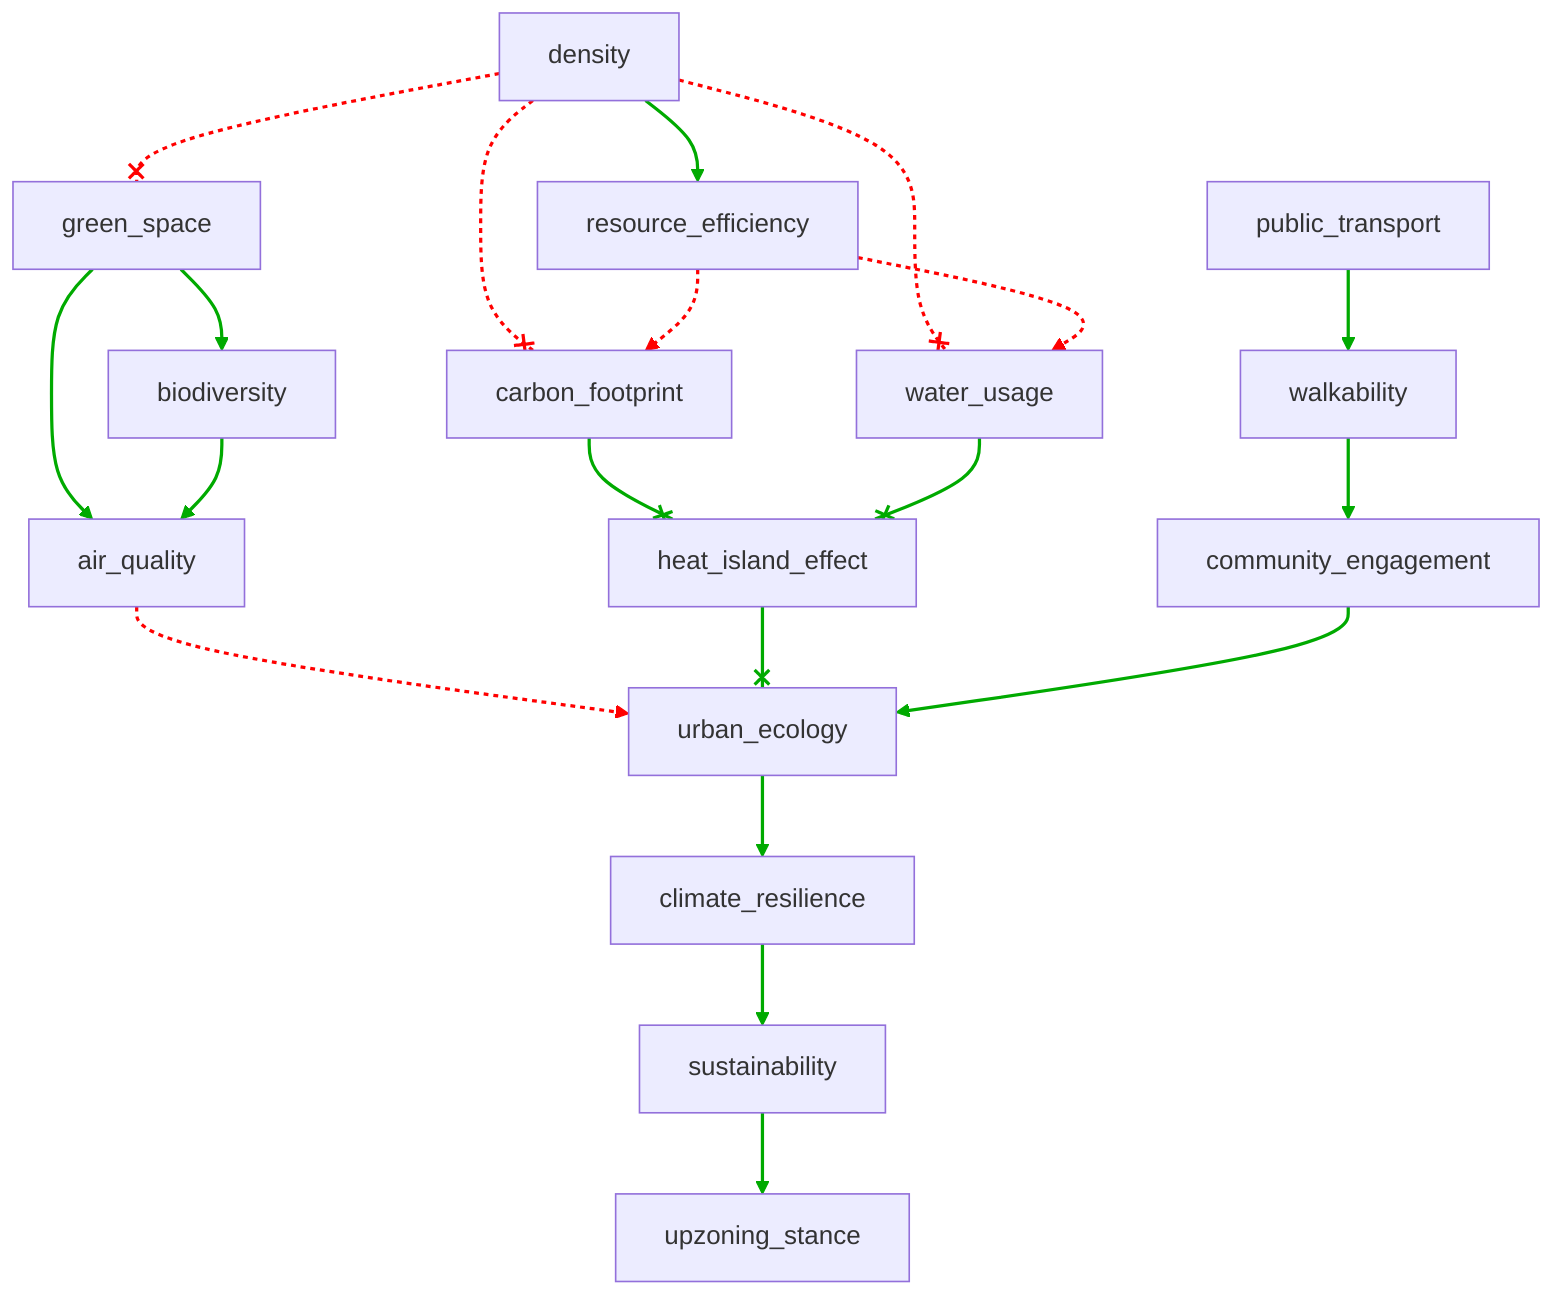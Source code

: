 flowchart TD
    n1[density]
    n2[green_space]
    n3[resource_efficiency]
    n4[carbon_footprint]
    n5[water_usage]
    n6[biodiversity]
    n7[air_quality]
    n8[heat_island_effect]
    n9[public_transport]
    n10[walkability]
    n11[community_engagement]
    n12[urban_ecology]
    n13[climate_resilience]
    n14[sustainability]
    n15[upzoning_stance]
    n1 --x n2
    n1 --> n3
    n1 --x n4
    n1 --x n5
    n2 --> n6
    n2 --> n7
    n3 --> n4
    n3 --> n5
    n4 --x n8
    n5 --x n8
    n6 --> n7
    n7 --> n12
    n8 --x n12
    n9 --> n10
    n10 --> n11
    n11 --> n12
    n12 --> n13
    n13 --> n14
    n14 --> n15
    linkStyle 0 stroke:#FF0000,stroke-dasharray:3,stroke-width:2px
    linkStyle 1 stroke:#00AA00,stroke-width:2px
    linkStyle 2 stroke:#FF0000,stroke-dasharray:3,stroke-width:2px
    linkStyle 3 stroke:#FF0000,stroke-dasharray:3,stroke-width:2px
    linkStyle 4 stroke:#00AA00,stroke-width:2px
    linkStyle 5 stroke:#00AA00,stroke-width:2px
    linkStyle 6 stroke:#FF0000,stroke-dasharray:3,stroke-width:2px
    linkStyle 7 stroke:#FF0000,stroke-dasharray:3,stroke-width:2px
    linkStyle 8 stroke:#00AA00,stroke-width:2px
    linkStyle 9 stroke:#00AA00,stroke-width:2px
    linkStyle 10 stroke:#00AA00,stroke-width:2px
    linkStyle 11 stroke:#FF0000,stroke-dasharray:3,stroke-width:2px
    linkStyle 12 stroke:#00AA00,stroke-width:2px
    linkStyle 13 stroke:#00AA00,stroke-width:2px
    linkStyle 14 stroke:#00AA00,stroke-width:2px
    linkStyle 15 stroke:#00AA00,stroke-width:2px
    linkStyle 16 stroke:#00AA00,stroke-width:2px
    linkStyle 17 stroke:#00AA00,stroke-width:2px
    linkStyle 18 stroke:#00AA00,stroke-width:2px